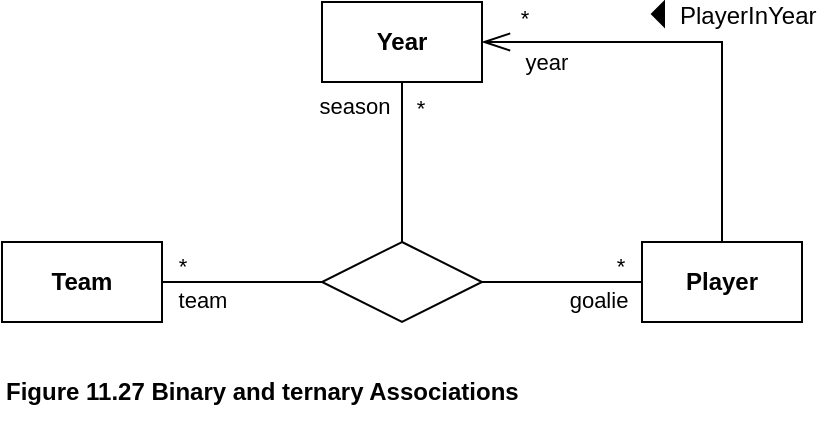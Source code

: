 <mxfile version="21.6.5" type="device">
  <diagram name="Page-1" id="a5c8etQ80UlGGGf-UubQ">
    <mxGraphModel dx="880" dy="545" grid="1" gridSize="10" guides="1" tooltips="1" connect="1" arrows="1" fold="1" page="1" pageScale="1" pageWidth="1169" pageHeight="827" math="0" shadow="0">
      <root>
        <mxCell id="0" />
        <mxCell id="1" parent="0" />
        <mxCell id="ugTnfEjZp3vnDmoZ3g3l-5" style="edgeStyle=orthogonalEdgeStyle;rounded=0;orthogonalLoop=1;jettySize=auto;html=1;exitX=0.5;exitY=0;exitDx=0;exitDy=0;endArrow=none;endFill=0;" edge="1" parent="1" source="ugTnfEjZp3vnDmoZ3g3l-1" target="ugTnfEjZp3vnDmoZ3g3l-3">
          <mxGeometry relative="1" as="geometry" />
        </mxCell>
        <mxCell id="ugTnfEjZp3vnDmoZ3g3l-15" value="season" style="edgeLabel;html=1;align=center;verticalAlign=middle;resizable=0;points=[];" vertex="1" connectable="0" parent="ugTnfEjZp3vnDmoZ3g3l-5">
          <mxGeometry x="0.5" y="1" relative="1" as="geometry">
            <mxPoint x="-23" y="-8" as="offset" />
          </mxGeometry>
        </mxCell>
        <mxCell id="ugTnfEjZp3vnDmoZ3g3l-16" value="*" style="edgeLabel;html=1;align=center;verticalAlign=middle;resizable=0;points=[];" vertex="1" connectable="0" parent="ugTnfEjZp3vnDmoZ3g3l-5">
          <mxGeometry x="0.5" y="-3" relative="1" as="geometry">
            <mxPoint x="6" y="-7" as="offset" />
          </mxGeometry>
        </mxCell>
        <mxCell id="ugTnfEjZp3vnDmoZ3g3l-6" style="edgeStyle=orthogonalEdgeStyle;rounded=0;orthogonalLoop=1;jettySize=auto;html=1;entryX=1;entryY=0.5;entryDx=0;entryDy=0;endArrow=none;endFill=0;" edge="1" parent="1" source="ugTnfEjZp3vnDmoZ3g3l-1" target="ugTnfEjZp3vnDmoZ3g3l-2">
          <mxGeometry relative="1" as="geometry" />
        </mxCell>
        <mxCell id="ugTnfEjZp3vnDmoZ3g3l-10" value="team" style="edgeLabel;html=1;align=center;verticalAlign=middle;resizable=0;points=[];" vertex="1" connectable="0" parent="ugTnfEjZp3vnDmoZ3g3l-6">
          <mxGeometry x="0.5" relative="1" as="geometry">
            <mxPoint y="9" as="offset" />
          </mxGeometry>
        </mxCell>
        <mxCell id="ugTnfEjZp3vnDmoZ3g3l-11" value="*" style="edgeLabel;html=1;align=center;verticalAlign=middle;resizable=0;points=[];" vertex="1" connectable="0" parent="ugTnfEjZp3vnDmoZ3g3l-6">
          <mxGeometry x="0.6" y="1" relative="1" as="geometry">
            <mxPoint x="-6" y="-9" as="offset" />
          </mxGeometry>
        </mxCell>
        <mxCell id="ugTnfEjZp3vnDmoZ3g3l-7" style="edgeStyle=orthogonalEdgeStyle;rounded=0;orthogonalLoop=1;jettySize=auto;html=1;endArrow=none;endFill=0;" edge="1" parent="1" source="ugTnfEjZp3vnDmoZ3g3l-1" target="ugTnfEjZp3vnDmoZ3g3l-4">
          <mxGeometry relative="1" as="geometry" />
        </mxCell>
        <mxCell id="ugTnfEjZp3vnDmoZ3g3l-12" value="goalie" style="edgeLabel;html=1;align=center;verticalAlign=middle;resizable=0;points=[];" vertex="1" connectable="0" parent="ugTnfEjZp3vnDmoZ3g3l-7">
          <mxGeometry x="0.45" relative="1" as="geometry">
            <mxPoint y="9" as="offset" />
          </mxGeometry>
        </mxCell>
        <mxCell id="ugTnfEjZp3vnDmoZ3g3l-13" value="*" style="edgeLabel;html=1;align=center;verticalAlign=middle;resizable=0;points=[];" vertex="1" connectable="0" parent="ugTnfEjZp3vnDmoZ3g3l-7">
          <mxGeometry x="0.4" y="2" relative="1" as="geometry">
            <mxPoint x="13" y="-6" as="offset" />
          </mxGeometry>
        </mxCell>
        <mxCell id="ugTnfEjZp3vnDmoZ3g3l-1" value="" style="rhombus;whiteSpace=wrap;html=1;" vertex="1" parent="1">
          <mxGeometry x="200" y="200" width="80" height="40" as="geometry" />
        </mxCell>
        <mxCell id="ugTnfEjZp3vnDmoZ3g3l-2" value="&lt;b&gt;Team&lt;/b&gt;" style="fontStyle=0;html=1;whiteSpace=wrap;" vertex="1" parent="1">
          <mxGeometry x="40" y="200" width="80" height="40" as="geometry" />
        </mxCell>
        <mxCell id="ugTnfEjZp3vnDmoZ3g3l-3" value="&lt;b&gt;Year&lt;/b&gt;" style="fontStyle=0;html=1;whiteSpace=wrap;" vertex="1" parent="1">
          <mxGeometry x="200" y="80" width="80" height="40" as="geometry" />
        </mxCell>
        <mxCell id="ugTnfEjZp3vnDmoZ3g3l-9" style="edgeStyle=orthogonalEdgeStyle;rounded=0;orthogonalLoop=1;jettySize=auto;html=1;entryX=1;entryY=0.5;entryDx=0;entryDy=0;exitX=0.5;exitY=0;exitDx=0;exitDy=0;endArrow=openThin;endFill=0;endSize=12;" edge="1" parent="1" source="ugTnfEjZp3vnDmoZ3g3l-4" target="ugTnfEjZp3vnDmoZ3g3l-3">
          <mxGeometry relative="1" as="geometry" />
        </mxCell>
        <mxCell id="ugTnfEjZp3vnDmoZ3g3l-14" value="year" style="edgeLabel;html=1;align=center;verticalAlign=middle;resizable=0;points=[];" vertex="1" connectable="0" parent="ugTnfEjZp3vnDmoZ3g3l-9">
          <mxGeometry x="0.673" y="-2" relative="1" as="geometry">
            <mxPoint x="-4" y="12" as="offset" />
          </mxGeometry>
        </mxCell>
        <mxCell id="ugTnfEjZp3vnDmoZ3g3l-17" value="*" style="edgeLabel;html=1;align=center;verticalAlign=middle;resizable=0;points=[];" vertex="1" connectable="0" parent="ugTnfEjZp3vnDmoZ3g3l-9">
          <mxGeometry x="0.736" relative="1" as="geometry">
            <mxPoint x="-8" y="-12" as="offset" />
          </mxGeometry>
        </mxCell>
        <mxCell id="ugTnfEjZp3vnDmoZ3g3l-4" value="&lt;b&gt;Player&lt;/b&gt;" style="fontStyle=0;html=1;whiteSpace=wrap;" vertex="1" parent="1">
          <mxGeometry x="360" y="200" width="80" height="40" as="geometry" />
        </mxCell>
        <mxCell id="ugTnfEjZp3vnDmoZ3g3l-18" value="PlayerInYear" style="triangle;aspect=fixed;fillColor=strokeColor;direction=west;align=left;spacingLeft=12;" vertex="1" parent="1">
          <mxGeometry x="365" y="80" width="6" height="12" as="geometry" />
        </mxCell>
        <mxCell id="ugTnfEjZp3vnDmoZ3g3l-20" value="&lt;b&gt;Figure 11.27 Binary and ternary Associations&lt;/b&gt;" style="text;html=1;align=left;verticalAlign=middle;resizable=0;points=[];autosize=1;strokeColor=none;fillColor=none;" vertex="1" parent="1">
          <mxGeometry x="40" y="260" width="280" height="30" as="geometry" />
        </mxCell>
      </root>
    </mxGraphModel>
  </diagram>
</mxfile>
